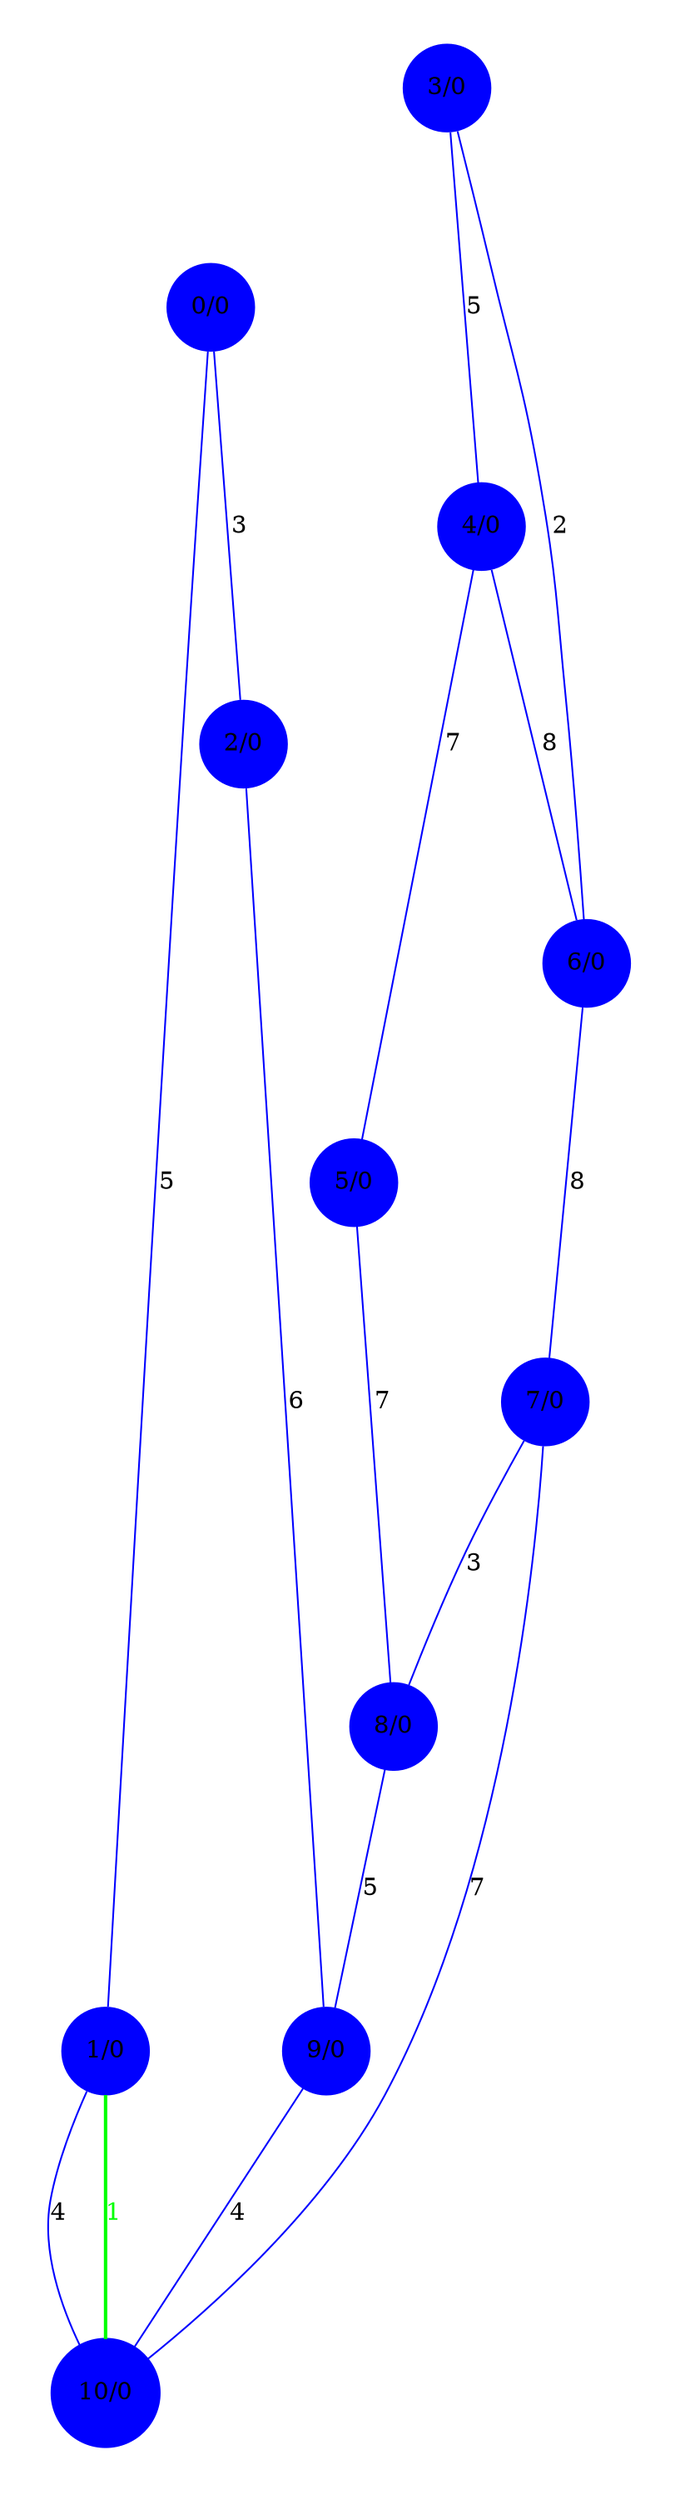 graph G {
ratio=expand;
overlap=false;
size="20,20!";
0 [status=repaired, style=filled, weight=0, color=blue, Country="United States", id=0, pos="-74,40!", Longitude="-74.00597", label="0/0", shape=circle, Latitude="40.71427", type=normal, betweeness=0];
1 [status=repaired, style=filled, weight=0, color=blue, Country="United States", id=1, pos="-87,41!", Longitude="-87.65005", label="1/0", shape=circle, Latitude="41.85003", type=green, betweeness=0];
2 [status=repaired, style=filled, weight=0, color=blue, Country="United States", pos="-77,38!", Longitude="-77.03637", label="2/0", betweeness=0, shape=circle, Internal=1, Latitude="38.89511", type=normal, id=2];
3 [status=repaired, style=filled, weight=0, color=blue, Country="United States", pos="-122,47!", Longitude="-122.33207", label="3/0", betweeness=0, shape=circle, Internal=1, Latitude="47.60621", type=normal, id=3];
4 [status=repaired, style=filled, weight=0, color=blue, Country="United States", pos="-122,37!", Longitude="-122.03635", label="4/0", betweeness=0, shape=circle, Internal=1, Latitude="37.36883", type=normal, id=4];
5 [status=repaired, style=filled, weight=0, color=blue, Country="United States", pos="-118,34!", Longitude="-118.24368", label="5/0", betweeness=0, shape=circle, Internal=1, Latitude="34.05223", type=normal, id=5];
6 [status=repaired, style=filled, weight=0, color=blue, Country="United States", pos="-104,39!", Longitude="-104.9847", label="6/0", betweeness=0, shape=circle, Internal=1, Latitude="39.73915", type=normal, id=6];
7 [status=repaired, style=filled, weight=0, color=blue, Country="United States", pos="-94,39!", Longitude="-94.62746", label="7/0", betweeness=0, shape=circle, Internal=1, Latitude="39.11417", type=normal, id=7];
8 [status=repaired, style=filled, weight=0, color=blue, Country="United States", pos="-95,29!", Longitude="-95.36327", label="8/0", betweeness=0, shape=circle, Internal=1, Latitude="29.76328", type=normal, id=8];
9 [status=repaired, style=filled, weight=0, color=blue, Country="United States", pos="-84,33!", Longitude="-84.38798", label="9/0", betweeness=0, shape=circle, Internal=1, Latitude="33.749", type=normal, id=9];
10 [status=repaired, style=filled, weight=0, color=blue, Country="United States", pos="-86,39!", Longitude="-86.15804", label="10/0", betweeness=0, shape=circle, Internal=1, Latitude="39.76838", type=green, id=10];
0 -- 1  [LinkType="OC-192", status=repaired, style=solid, capacity=5, weight="0.02", color=blue, labelfont=blue, LinkNote=c, label=5, LinkLabel="OC-192c", key=0, type=normal];
0 -- 2  [LinkType="OC-192", status=repaired, style=solid, capacity=3, weight="0.0333333333333", color=blue, labelfont=blue, LinkNote=c, label=3, LinkLabel="OC-192c", key=0, type=normal];
1 -- 10  [LinkType="OC-192", status=repaired, style=solid, capacity=4, weight="0.025", color=blue, labelfont=blue, LinkNote=c, label=4, LinkLabel="OC-192c", key=0, type=normal];
1 -- 10  [splitted_edge=False, style=bold, key=1, demand=1, color=green, fontcolor=green, type=green, root_edge="(1, 10)", label=1];
2 -- 9  [LinkType="OC-192", status=repaired, style=solid, capacity=6, weight="0.0166666666667", color=blue, labelfont=blue, LinkNote=c, label=6, LinkLabel="OC-192c", key=0, type=normal];
3 -- 4  [LinkType="OC-192", status=repaired, style=solid, capacity=5, weight="0.02", color=blue, labelfont=blue, LinkNote=c, label=5, LinkLabel="OC-192c", key=0, type=normal];
3 -- 6  [LinkType="OC-192", status=repaired, style=solid, capacity=2, weight="0.05", color=blue, labelfont=blue, LinkNote=c, label=2, LinkLabel="OC-192c", key=0, type=normal];
4 -- 5  [LinkType="OC-192", status=repaired, style=solid, capacity=7, weight="0.0142857142857", color=blue, labelfont=blue, LinkNote=c, label=7, LinkLabel="OC-192c", key=0, type=normal];
4 -- 6  [LinkType="OC-192", status=repaired, style=solid, capacity=8, weight="0.0125", color=blue, labelfont=blue, LinkNote=c, label=8, LinkLabel="OC-192c", key=0, type=normal];
5 -- 8  [LinkType="OC-192", status=repaired, style=solid, capacity=7, weight="0.0142857142857", color=blue, labelfont=blue, LinkNote=c, label=7, LinkLabel="OC-192c", key=0, type=normal];
6 -- 7  [LinkType="OC-192", status=repaired, style=solid, capacity=8, weight="0.0125", color=blue, labelfont=blue, LinkNote=c, label=8, LinkLabel="OC-192c", key=0, type=normal];
7 -- 8  [LinkType="OC-192", status=repaired, style=solid, capacity=3, weight="0.0333333333333", color=blue, labelfont=blue, LinkNote=c, label=3, LinkLabel="OC-192c", key=0, type=normal];
7 -- 10  [LinkType="OC-192", status=repaired, style=solid, capacity=7, weight="0.0142857142857", color=blue, labelfont=blue, LinkNote=c, label=7, LinkLabel="OC-192c", key=0, type=normal];
8 -- 9  [LinkType="OC-192", status=repaired, style=solid, capacity=5, weight="0.02", color=blue, labelfont=blue, LinkNote=c, label=5, LinkLabel="OC-192c", key=0, type=normal];
9 -- 10  [LinkType="OC-192", status=repaired, style=solid, capacity=4, weight="0.025", color=blue, labelfont=blue, LinkNote=c, label=4, LinkLabel="OC-192c", key=0, type=normal];
}
